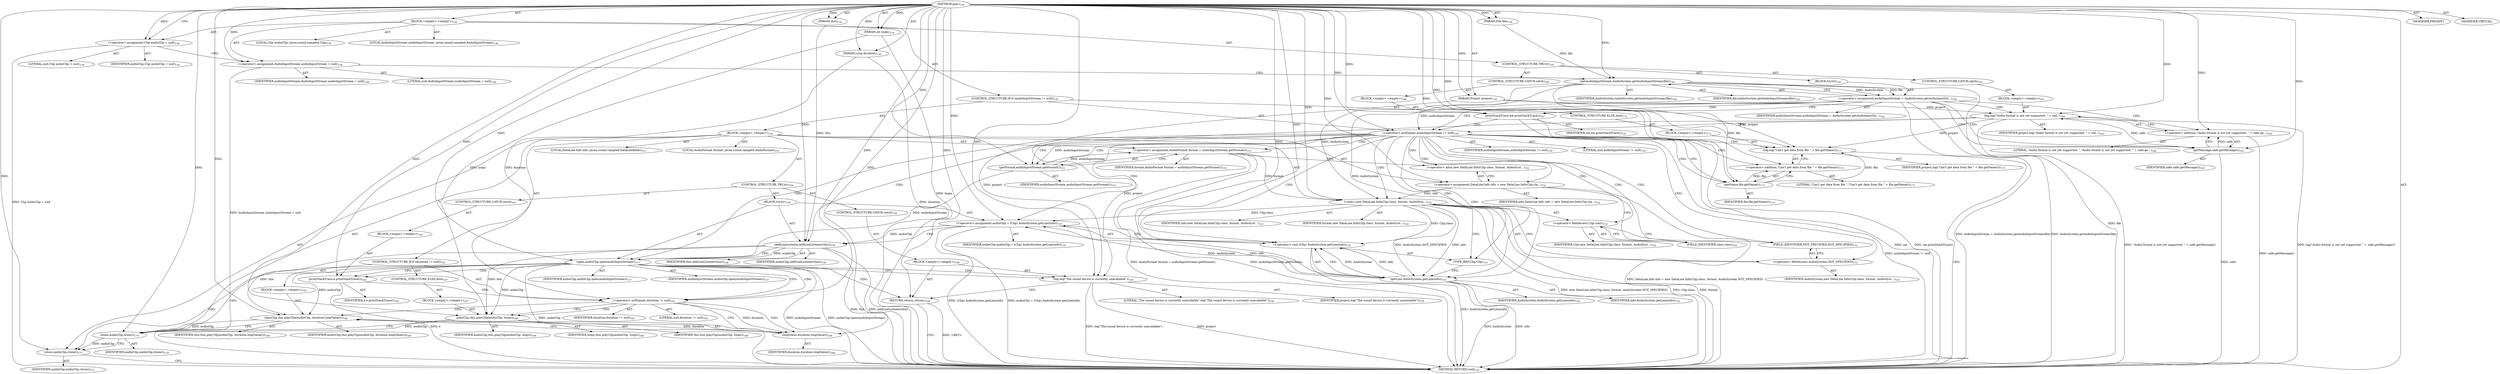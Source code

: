 digraph "play" {  
"111669149699" [label = <(METHOD,play)<SUB>134</SUB>> ]
"115964116994" [label = <(PARAM,this)<SUB>134</SUB>> ]
"115964117003" [label = <(PARAM,Project project)<SUB>134</SUB>> ]
"115964117004" [label = <(PARAM,File file)<SUB>134</SUB>> ]
"115964117005" [label = <(PARAM,int loops)<SUB>134</SUB>> ]
"115964117006" [label = <(PARAM,Long duration)<SUB>134</SUB>> ]
"25769803779" [label = <(BLOCK,&lt;empty&gt;,&lt;empty&gt;)<SUB>134</SUB>> ]
"94489280512" [label = <(LOCAL,Clip audioClip: javax.sound.sampled.Clip)<SUB>136</SUB>> ]
"30064771096" [label = <(&lt;operator&gt;.assignment,Clip audioClip = null)<SUB>136</SUB>> ]
"68719476759" [label = <(IDENTIFIER,audioClip,Clip audioClip = null)<SUB>136</SUB>> ]
"90194313222" [label = <(LITERAL,null,Clip audioClip = null)<SUB>136</SUB>> ]
"94489280513" [label = <(LOCAL,AudioInputStream audioInputStream: javax.sound.sampled.AudioInputStream)<SUB>138</SUB>> ]
"30064771097" [label = <(&lt;operator&gt;.assignment,AudioInputStream audioInputStream = null)<SUB>138</SUB>> ]
"68719476760" [label = <(IDENTIFIER,audioInputStream,AudioInputStream audioInputStream = null)<SUB>138</SUB>> ]
"90194313223" [label = <(LITERAL,null,AudioInputStream audioInputStream = null)<SUB>138</SUB>> ]
"47244640256" [label = <(CONTROL_STRUCTURE,TRY,try)<SUB>141</SUB>> ]
"25769803780" [label = <(BLOCK,try,try)<SUB>141</SUB>> ]
"30064771098" [label = <(&lt;operator&gt;.assignment,audioInputStream = AudioSystem.getAudioInputStr...)<SUB>142</SUB>> ]
"68719476761" [label = <(IDENTIFIER,audioInputStream,audioInputStream = AudioSystem.getAudioInputStr...)<SUB>142</SUB>> ]
"30064771099" [label = <(getAudioInputStream,AudioSystem.getAudioInputStream(file))<SUB>142</SUB>> ]
"68719476762" [label = <(IDENTIFIER,AudioSystem,AudioSystem.getAudioInputStream(file))<SUB>142</SUB>> ]
"68719476763" [label = <(IDENTIFIER,file,AudioSystem.getAudioInputStream(file))<SUB>142</SUB>> ]
"47244640257" [label = <(CONTROL_STRUCTURE,CATCH,catch)<SUB>143</SUB>> ]
"25769803781" [label = <(BLOCK,&lt;empty&gt;,&lt;empty&gt;)<SUB>143</SUB>> ]
"30064771100" [label = <(log,log(&quot;Audio format is not yet supported: &quot; + uaf...)<SUB>144</SUB>> ]
"68719476764" [label = <(IDENTIFIER,project,log(&quot;Audio format is not yet supported: &quot; + uaf...)<SUB>144</SUB>> ]
"30064771101" [label = <(&lt;operator&gt;.addition,&quot;Audio format is not yet supported: &quot; + uafe.ge...)<SUB>144</SUB>> ]
"90194313224" [label = <(LITERAL,&quot;Audio format is not yet supported: &quot;,&quot;Audio format is not yet supported: &quot; + uafe.ge...)<SUB>144</SUB>> ]
"30064771102" [label = <(getMessage,uafe.getMessage())<SUB>145</SUB>> ]
"68719476765" [label = <(IDENTIFIER,uafe,uafe.getMessage())<SUB>145</SUB>> ]
"47244640258" [label = <(CONTROL_STRUCTURE,CATCH,catch)<SUB>146</SUB>> ]
"25769803782" [label = <(BLOCK,&lt;empty&gt;,&lt;empty&gt;)<SUB>146</SUB>> ]
"30064771103" [label = <(printStackTrace,ioe.printStackTrace())<SUB>147</SUB>> ]
"68719476766" [label = <(IDENTIFIER,ioe,ioe.printStackTrace())<SUB>147</SUB>> ]
"47244640259" [label = <(CONTROL_STRUCTURE,IF,if (audioInputStream != null))<SUB>150</SUB>> ]
"30064771104" [label = <(&lt;operator&gt;.notEquals,audioInputStream != null)<SUB>150</SUB>> ]
"68719476767" [label = <(IDENTIFIER,audioInputStream,audioInputStream != null)<SUB>150</SUB>> ]
"90194313225" [label = <(LITERAL,null,audioInputStream != null)<SUB>150</SUB>> ]
"25769803783" [label = <(BLOCK,&lt;empty&gt;,&lt;empty&gt;)<SUB>150</SUB>> ]
"94489280514" [label = <(LOCAL,AudioFormat format: javax.sound.sampled.AudioFormat)<SUB>151</SUB>> ]
"30064771105" [label = <(&lt;operator&gt;.assignment,AudioFormat format = audioInputStream.getFormat())<SUB>151</SUB>> ]
"68719476768" [label = <(IDENTIFIER,format,AudioFormat format = audioInputStream.getFormat())<SUB>151</SUB>> ]
"30064771106" [label = <(getFormat,audioInputStream.getFormat())<SUB>151</SUB>> ]
"68719476769" [label = <(IDENTIFIER,audioInputStream,audioInputStream.getFormat())<SUB>151</SUB>> ]
"94489280515" [label = <(LOCAL,DataLine.Info info: javax.sound.sampled.DataLine$Info)<SUB>152</SUB>> ]
"30064771107" [label = <(&lt;operator&gt;.assignment,DataLine.Info info = new DataLine.Info(Clip.cla...)<SUB>152</SUB>> ]
"68719476770" [label = <(IDENTIFIER,info,DataLine.Info info = new DataLine.Info(Clip.cla...)<SUB>152</SUB>> ]
"30064771108" [label = <(&lt;operator&gt;.alloc,new DataLine.Info(Clip.class, format, AudioSyst...)<SUB>152</SUB>> ]
"30064771109" [label = <(&lt;init&gt;,new DataLine.Info(Clip.class, format, AudioSyst...)<SUB>152</SUB>> ]
"68719476771" [label = <(IDENTIFIER,info,new DataLine.Info(Clip.class, format, AudioSyst...)<SUB>152</SUB>> ]
"30064771110" [label = <(&lt;operator&gt;.fieldAccess,Clip.class)<SUB>152</SUB>> ]
"68719476772" [label = <(IDENTIFIER,Clip,new DataLine.Info(Clip.class, format, AudioSyst...)<SUB>152</SUB>> ]
"55834574860" [label = <(FIELD_IDENTIFIER,class,class)<SUB>152</SUB>> ]
"68719476773" [label = <(IDENTIFIER,format,new DataLine.Info(Clip.class, format, AudioSyst...)<SUB>152</SUB>> ]
"30064771111" [label = <(&lt;operator&gt;.fieldAccess,AudioSystem.NOT_SPECIFIED)<SUB>153</SUB>> ]
"68719476774" [label = <(IDENTIFIER,AudioSystem,new DataLine.Info(Clip.class, format, AudioSyst...)<SUB>153</SUB>> ]
"55834574861" [label = <(FIELD_IDENTIFIER,NOT_SPECIFIED,NOT_SPECIFIED)<SUB>153</SUB>> ]
"47244640260" [label = <(CONTROL_STRUCTURE,TRY,try)<SUB>154</SUB>> ]
"25769803784" [label = <(BLOCK,try,try)<SUB>154</SUB>> ]
"30064771112" [label = <(&lt;operator&gt;.assignment,audioClip = (Clip) AudioSystem.getLine(info))<SUB>155</SUB>> ]
"68719476775" [label = <(IDENTIFIER,audioClip,audioClip = (Clip) AudioSystem.getLine(info))<SUB>155</SUB>> ]
"30064771113" [label = <(&lt;operator&gt;.cast,(Clip) AudioSystem.getLine(info))<SUB>155</SUB>> ]
"180388626432" [label = <(TYPE_REF,Clip,Clip)<SUB>155</SUB>> ]
"30064771114" [label = <(getLine,AudioSystem.getLine(info))<SUB>155</SUB>> ]
"68719476776" [label = <(IDENTIFIER,AudioSystem,AudioSystem.getLine(info))<SUB>155</SUB>> ]
"68719476777" [label = <(IDENTIFIER,info,AudioSystem.getLine(info))<SUB>155</SUB>> ]
"30064771115" [label = <(addLineListener,addLineListener(this))<SUB>156</SUB>> ]
"68719476778" [label = <(IDENTIFIER,audioClip,addLineListener(this))<SUB>156</SUB>> ]
"68719476742" [label = <(IDENTIFIER,this,addLineListener(this))<SUB>156</SUB>> ]
"30064771116" [label = <(open,audioClip.open(audioInputStream))<SUB>157</SUB>> ]
"68719476779" [label = <(IDENTIFIER,audioClip,audioClip.open(audioInputStream))<SUB>157</SUB>> ]
"68719476780" [label = <(IDENTIFIER,audioInputStream,audioClip.open(audioInputStream))<SUB>157</SUB>> ]
"47244640261" [label = <(CONTROL_STRUCTURE,CATCH,catch)<SUB>158</SUB>> ]
"25769803785" [label = <(BLOCK,&lt;empty&gt;,&lt;empty&gt;)<SUB>158</SUB>> ]
"30064771117" [label = <(log,log(&quot;The sound device is currently unavailable&quot;))<SUB>159</SUB>> ]
"68719476781" [label = <(IDENTIFIER,project,log(&quot;The sound device is currently unavailable&quot;))<SUB>159</SUB>> ]
"90194313226" [label = <(LITERAL,&quot;The sound device is currently unavailable&quot;,log(&quot;The sound device is currently unavailable&quot;))<SUB>159</SUB>> ]
"146028888064" [label = <(RETURN,return;,return;)<SUB>160</SUB>> ]
"47244640262" [label = <(CONTROL_STRUCTURE,CATCH,catch)<SUB>161</SUB>> ]
"25769803786" [label = <(BLOCK,&lt;empty&gt;,&lt;empty&gt;)<SUB>161</SUB>> ]
"30064771118" [label = <(printStackTrace,e.printStackTrace())<SUB>162</SUB>> ]
"68719476782" [label = <(IDENTIFIER,e,e.printStackTrace())<SUB>162</SUB>> ]
"47244640263" [label = <(CONTROL_STRUCTURE,IF,if (duration != null))<SUB>165</SUB>> ]
"30064771119" [label = <(&lt;operator&gt;.notEquals,duration != null)<SUB>165</SUB>> ]
"68719476783" [label = <(IDENTIFIER,duration,duration != null)<SUB>165</SUB>> ]
"90194313227" [label = <(LITERAL,null,duration != null)<SUB>165</SUB>> ]
"25769803787" [label = <(BLOCK,&lt;empty&gt;,&lt;empty&gt;)<SUB>165</SUB>> ]
"30064771120" [label = <(playClip,this.playClip(audioClip, duration.longValue()))<SUB>166</SUB>> ]
"68719476743" [label = <(IDENTIFIER,this,this.playClip(audioClip, duration.longValue()))<SUB>166</SUB>> ]
"68719476784" [label = <(IDENTIFIER,audioClip,this.playClip(audioClip, duration.longValue()))<SUB>166</SUB>> ]
"30064771121" [label = <(longValue,duration.longValue())<SUB>166</SUB>> ]
"68719476785" [label = <(IDENTIFIER,duration,duration.longValue())<SUB>166</SUB>> ]
"47244640264" [label = <(CONTROL_STRUCTURE,ELSE,else)<SUB>167</SUB>> ]
"25769803788" [label = <(BLOCK,&lt;empty&gt;,&lt;empty&gt;)<SUB>167</SUB>> ]
"30064771122" [label = <(playClip,this.playClip(audioClip, loops))<SUB>168</SUB>> ]
"68719476744" [label = <(IDENTIFIER,this,this.playClip(audioClip, loops))<SUB>168</SUB>> ]
"68719476786" [label = <(IDENTIFIER,audioClip,this.playClip(audioClip, loops))<SUB>168</SUB>> ]
"68719476787" [label = <(IDENTIFIER,loops,this.playClip(audioClip, loops))<SUB>168</SUB>> ]
"30064771123" [label = <(drain,audioClip.drain())<SUB>170</SUB>> ]
"68719476788" [label = <(IDENTIFIER,audioClip,audioClip.drain())<SUB>170</SUB>> ]
"30064771124" [label = <(close,audioClip.close())<SUB>171</SUB>> ]
"68719476789" [label = <(IDENTIFIER,audioClip,audioClip.close())<SUB>171</SUB>> ]
"47244640265" [label = <(CONTROL_STRUCTURE,ELSE,else)<SUB>172</SUB>> ]
"25769803789" [label = <(BLOCK,&lt;empty&gt;,&lt;empty&gt;)<SUB>172</SUB>> ]
"30064771125" [label = <(log,log(&quot;Can't get data from file &quot; + file.getName()))<SUB>173</SUB>> ]
"68719476790" [label = <(IDENTIFIER,project,log(&quot;Can't get data from file &quot; + file.getName()))<SUB>173</SUB>> ]
"30064771126" [label = <(&lt;operator&gt;.addition,&quot;Can't get data from file &quot; + file.getName())<SUB>173</SUB>> ]
"90194313228" [label = <(LITERAL,&quot;Can't get data from file &quot;,&quot;Can't get data from file &quot; + file.getName())<SUB>173</SUB>> ]
"30064771127" [label = <(getName,file.getName())<SUB>173</SUB>> ]
"68719476791" [label = <(IDENTIFIER,file,file.getName())<SUB>173</SUB>> ]
"133143986188" [label = <(MODIFIER,PRIVATE)> ]
"133143986189" [label = <(MODIFIER,VIRTUAL)> ]
"128849018883" [label = <(METHOD_RETURN,void)<SUB>134</SUB>> ]
  "111669149699" -> "115964116994"  [ label = "AST: "] 
  "111669149699" -> "115964117003"  [ label = "AST: "] 
  "111669149699" -> "115964117004"  [ label = "AST: "] 
  "111669149699" -> "115964117005"  [ label = "AST: "] 
  "111669149699" -> "115964117006"  [ label = "AST: "] 
  "111669149699" -> "25769803779"  [ label = "AST: "] 
  "111669149699" -> "133143986188"  [ label = "AST: "] 
  "111669149699" -> "133143986189"  [ label = "AST: "] 
  "111669149699" -> "128849018883"  [ label = "AST: "] 
  "25769803779" -> "94489280512"  [ label = "AST: "] 
  "25769803779" -> "30064771096"  [ label = "AST: "] 
  "25769803779" -> "94489280513"  [ label = "AST: "] 
  "25769803779" -> "30064771097"  [ label = "AST: "] 
  "25769803779" -> "47244640256"  [ label = "AST: "] 
  "25769803779" -> "47244640259"  [ label = "AST: "] 
  "30064771096" -> "68719476759"  [ label = "AST: "] 
  "30064771096" -> "90194313222"  [ label = "AST: "] 
  "30064771097" -> "68719476760"  [ label = "AST: "] 
  "30064771097" -> "90194313223"  [ label = "AST: "] 
  "47244640256" -> "25769803780"  [ label = "AST: "] 
  "47244640256" -> "47244640257"  [ label = "AST: "] 
  "47244640256" -> "47244640258"  [ label = "AST: "] 
  "25769803780" -> "30064771098"  [ label = "AST: "] 
  "30064771098" -> "68719476761"  [ label = "AST: "] 
  "30064771098" -> "30064771099"  [ label = "AST: "] 
  "30064771099" -> "68719476762"  [ label = "AST: "] 
  "30064771099" -> "68719476763"  [ label = "AST: "] 
  "47244640257" -> "25769803781"  [ label = "AST: "] 
  "25769803781" -> "30064771100"  [ label = "AST: "] 
  "30064771100" -> "68719476764"  [ label = "AST: "] 
  "30064771100" -> "30064771101"  [ label = "AST: "] 
  "30064771101" -> "90194313224"  [ label = "AST: "] 
  "30064771101" -> "30064771102"  [ label = "AST: "] 
  "30064771102" -> "68719476765"  [ label = "AST: "] 
  "47244640258" -> "25769803782"  [ label = "AST: "] 
  "25769803782" -> "30064771103"  [ label = "AST: "] 
  "30064771103" -> "68719476766"  [ label = "AST: "] 
  "47244640259" -> "30064771104"  [ label = "AST: "] 
  "47244640259" -> "25769803783"  [ label = "AST: "] 
  "47244640259" -> "47244640265"  [ label = "AST: "] 
  "30064771104" -> "68719476767"  [ label = "AST: "] 
  "30064771104" -> "90194313225"  [ label = "AST: "] 
  "25769803783" -> "94489280514"  [ label = "AST: "] 
  "25769803783" -> "30064771105"  [ label = "AST: "] 
  "25769803783" -> "94489280515"  [ label = "AST: "] 
  "25769803783" -> "30064771107"  [ label = "AST: "] 
  "25769803783" -> "30064771109"  [ label = "AST: "] 
  "25769803783" -> "47244640260"  [ label = "AST: "] 
  "25769803783" -> "47244640263"  [ label = "AST: "] 
  "25769803783" -> "30064771123"  [ label = "AST: "] 
  "25769803783" -> "30064771124"  [ label = "AST: "] 
  "30064771105" -> "68719476768"  [ label = "AST: "] 
  "30064771105" -> "30064771106"  [ label = "AST: "] 
  "30064771106" -> "68719476769"  [ label = "AST: "] 
  "30064771107" -> "68719476770"  [ label = "AST: "] 
  "30064771107" -> "30064771108"  [ label = "AST: "] 
  "30064771109" -> "68719476771"  [ label = "AST: "] 
  "30064771109" -> "30064771110"  [ label = "AST: "] 
  "30064771109" -> "68719476773"  [ label = "AST: "] 
  "30064771109" -> "30064771111"  [ label = "AST: "] 
  "30064771110" -> "68719476772"  [ label = "AST: "] 
  "30064771110" -> "55834574860"  [ label = "AST: "] 
  "30064771111" -> "68719476774"  [ label = "AST: "] 
  "30064771111" -> "55834574861"  [ label = "AST: "] 
  "47244640260" -> "25769803784"  [ label = "AST: "] 
  "47244640260" -> "47244640261"  [ label = "AST: "] 
  "47244640260" -> "47244640262"  [ label = "AST: "] 
  "25769803784" -> "30064771112"  [ label = "AST: "] 
  "25769803784" -> "30064771115"  [ label = "AST: "] 
  "25769803784" -> "30064771116"  [ label = "AST: "] 
  "30064771112" -> "68719476775"  [ label = "AST: "] 
  "30064771112" -> "30064771113"  [ label = "AST: "] 
  "30064771113" -> "180388626432"  [ label = "AST: "] 
  "30064771113" -> "30064771114"  [ label = "AST: "] 
  "30064771114" -> "68719476776"  [ label = "AST: "] 
  "30064771114" -> "68719476777"  [ label = "AST: "] 
  "30064771115" -> "68719476778"  [ label = "AST: "] 
  "30064771115" -> "68719476742"  [ label = "AST: "] 
  "30064771116" -> "68719476779"  [ label = "AST: "] 
  "30064771116" -> "68719476780"  [ label = "AST: "] 
  "47244640261" -> "25769803785"  [ label = "AST: "] 
  "25769803785" -> "30064771117"  [ label = "AST: "] 
  "25769803785" -> "146028888064"  [ label = "AST: "] 
  "30064771117" -> "68719476781"  [ label = "AST: "] 
  "30064771117" -> "90194313226"  [ label = "AST: "] 
  "47244640262" -> "25769803786"  [ label = "AST: "] 
  "25769803786" -> "30064771118"  [ label = "AST: "] 
  "30064771118" -> "68719476782"  [ label = "AST: "] 
  "47244640263" -> "30064771119"  [ label = "AST: "] 
  "47244640263" -> "25769803787"  [ label = "AST: "] 
  "47244640263" -> "47244640264"  [ label = "AST: "] 
  "30064771119" -> "68719476783"  [ label = "AST: "] 
  "30064771119" -> "90194313227"  [ label = "AST: "] 
  "25769803787" -> "30064771120"  [ label = "AST: "] 
  "30064771120" -> "68719476743"  [ label = "AST: "] 
  "30064771120" -> "68719476784"  [ label = "AST: "] 
  "30064771120" -> "30064771121"  [ label = "AST: "] 
  "30064771121" -> "68719476785"  [ label = "AST: "] 
  "47244640264" -> "25769803788"  [ label = "AST: "] 
  "25769803788" -> "30064771122"  [ label = "AST: "] 
  "30064771122" -> "68719476744"  [ label = "AST: "] 
  "30064771122" -> "68719476786"  [ label = "AST: "] 
  "30064771122" -> "68719476787"  [ label = "AST: "] 
  "30064771123" -> "68719476788"  [ label = "AST: "] 
  "30064771124" -> "68719476789"  [ label = "AST: "] 
  "47244640265" -> "25769803789"  [ label = "AST: "] 
  "25769803789" -> "30064771125"  [ label = "AST: "] 
  "30064771125" -> "68719476790"  [ label = "AST: "] 
  "30064771125" -> "30064771126"  [ label = "AST: "] 
  "30064771126" -> "90194313228"  [ label = "AST: "] 
  "30064771126" -> "30064771127"  [ label = "AST: "] 
  "30064771127" -> "68719476791"  [ label = "AST: "] 
  "30064771096" -> "30064771097"  [ label = "CFG: "] 
  "30064771097" -> "30064771099"  [ label = "CFG: "] 
  "30064771104" -> "30064771106"  [ label = "CFG: "] 
  "30064771104" -> "30064771127"  [ label = "CFG: "] 
  "30064771098" -> "30064771102"  [ label = "CFG: "] 
  "30064771098" -> "30064771103"  [ label = "CFG: "] 
  "30064771098" -> "30064771104"  [ label = "CFG: "] 
  "30064771105" -> "30064771108"  [ label = "CFG: "] 
  "30064771107" -> "55834574860"  [ label = "CFG: "] 
  "30064771109" -> "180388626432"  [ label = "CFG: "] 
  "30064771123" -> "30064771124"  [ label = "CFG: "] 
  "30064771124" -> "128849018883"  [ label = "CFG: "] 
  "30064771099" -> "30064771098"  [ label = "CFG: "] 
  "30064771100" -> "30064771104"  [ label = "CFG: "] 
  "30064771103" -> "30064771104"  [ label = "CFG: "] 
  "30064771106" -> "30064771105"  [ label = "CFG: "] 
  "30064771108" -> "30064771107"  [ label = "CFG: "] 
  "30064771110" -> "55834574861"  [ label = "CFG: "] 
  "30064771111" -> "30064771109"  [ label = "CFG: "] 
  "30064771119" -> "30064771121"  [ label = "CFG: "] 
  "30064771119" -> "30064771122"  [ label = "CFG: "] 
  "30064771125" -> "128849018883"  [ label = "CFG: "] 
  "30064771101" -> "30064771100"  [ label = "CFG: "] 
  "55834574860" -> "30064771110"  [ label = "CFG: "] 
  "55834574861" -> "30064771111"  [ label = "CFG: "] 
  "30064771112" -> "30064771115"  [ label = "CFG: "] 
  "30064771115" -> "30064771116"  [ label = "CFG: "] 
  "30064771116" -> "30064771117"  [ label = "CFG: "] 
  "30064771116" -> "30064771118"  [ label = "CFG: "] 
  "30064771116" -> "30064771119"  [ label = "CFG: "] 
  "30064771120" -> "30064771123"  [ label = "CFG: "] 
  "30064771126" -> "30064771125"  [ label = "CFG: "] 
  "30064771102" -> "30064771101"  [ label = "CFG: "] 
  "30064771113" -> "30064771112"  [ label = "CFG: "] 
  "30064771117" -> "146028888064"  [ label = "CFG: "] 
  "146028888064" -> "128849018883"  [ label = "CFG: "] 
  "30064771118" -> "30064771119"  [ label = "CFG: "] 
  "30064771121" -> "30064771120"  [ label = "CFG: "] 
  "30064771122" -> "30064771123"  [ label = "CFG: "] 
  "30064771127" -> "30064771126"  [ label = "CFG: "] 
  "180388626432" -> "30064771114"  [ label = "CFG: "] 
  "30064771114" -> "30064771113"  [ label = "CFG: "] 
  "111669149699" -> "30064771096"  [ label = "CFG: "] 
  "146028888064" -> "128849018883"  [ label = "DDG: &lt;RET&gt;"] 
  "115964117005" -> "128849018883"  [ label = "DDG: loops"] 
  "115964117006" -> "128849018883"  [ label = "DDG: duration"] 
  "30064771096" -> "128849018883"  [ label = "DDG: Clip audioClip = null"] 
  "30064771097" -> "128849018883"  [ label = "DDG: AudioInputStream audioInputStream = null"] 
  "30064771099" -> "128849018883"  [ label = "DDG: file"] 
  "30064771098" -> "128849018883"  [ label = "DDG: AudioSystem.getAudioInputStream(file)"] 
  "30064771098" -> "128849018883"  [ label = "DDG: audioInputStream = AudioSystem.getAudioInputStream(file)"] 
  "30064771103" -> "128849018883"  [ label = "DDG: ioe.printStackTrace()"] 
  "30064771101" -> "128849018883"  [ label = "DDG: uafe.getMessage()"] 
  "30064771100" -> "128849018883"  [ label = "DDG: &quot;Audio format is not yet supported: &quot; + uafe.getMessage()"] 
  "30064771100" -> "128849018883"  [ label = "DDG: log(&quot;Audio format is not yet supported: &quot; + uafe.getMessage())"] 
  "30064771104" -> "128849018883"  [ label = "DDG: audioInputStream != null"] 
  "30064771105" -> "128849018883"  [ label = "DDG: audioInputStream.getFormat()"] 
  "30064771105" -> "128849018883"  [ label = "DDG: AudioFormat format = audioInputStream.getFormat()"] 
  "30064771107" -> "128849018883"  [ label = "DDG: DataLine.Info info = new DataLine.Info(Clip.class, format, AudioSystem.NOT_SPECIFIED)"] 
  "30064771109" -> "128849018883"  [ label = "DDG: Clip.class"] 
  "30064771109" -> "128849018883"  [ label = "DDG: format"] 
  "30064771109" -> "128849018883"  [ label = "DDG: new DataLine.Info(Clip.class, format, AudioSystem.NOT_SPECIFIED)"] 
  "30064771114" -> "128849018883"  [ label = "DDG: AudioSystem"] 
  "30064771114" -> "128849018883"  [ label = "DDG: info"] 
  "30064771113" -> "128849018883"  [ label = "DDG: AudioSystem.getLine(info)"] 
  "30064771112" -> "128849018883"  [ label = "DDG: (Clip) AudioSystem.getLine(info)"] 
  "30064771112" -> "128849018883"  [ label = "DDG: audioClip = (Clip) AudioSystem.getLine(info)"] 
  "30064771115" -> "128849018883"  [ label = "DDG: this"] 
  "30064771115" -> "128849018883"  [ label = "DDG: addLineListener(this)"] 
  "30064771116" -> "128849018883"  [ label = "DDG: audioClip"] 
  "30064771116" -> "128849018883"  [ label = "DDG: audioInputStream"] 
  "30064771116" -> "128849018883"  [ label = "DDG: audioClip.open(audioInputStream)"] 
  "30064771117" -> "128849018883"  [ label = "DDG: project"] 
  "30064771117" -> "128849018883"  [ label = "DDG: log(&quot;The sound device is currently unavailable&quot;)"] 
  "30064771118" -> "128849018883"  [ label = "DDG: e"] 
  "30064771103" -> "128849018883"  [ label = "DDG: ioe"] 
  "30064771102" -> "128849018883"  [ label = "DDG: uafe"] 
  "111669149699" -> "115964116994"  [ label = "DDG: "] 
  "111669149699" -> "115964117003"  [ label = "DDG: "] 
  "111669149699" -> "115964117004"  [ label = "DDG: "] 
  "111669149699" -> "115964117005"  [ label = "DDG: "] 
  "111669149699" -> "115964117006"  [ label = "DDG: "] 
  "111669149699" -> "30064771096"  [ label = "DDG: "] 
  "111669149699" -> "30064771097"  [ label = "DDG: "] 
  "30064771099" -> "30064771098"  [ label = "DDG: AudioSystem"] 
  "30064771099" -> "30064771098"  [ label = "DDG: file"] 
  "30064771098" -> "30064771104"  [ label = "DDG: audioInputStream"] 
  "111669149699" -> "30064771104"  [ label = "DDG: "] 
  "30064771106" -> "30064771105"  [ label = "DDG: audioInputStream"] 
  "111669149699" -> "30064771107"  [ label = "DDG: "] 
  "30064771107" -> "30064771109"  [ label = "DDG: info"] 
  "111669149699" -> "30064771109"  [ label = "DDG: "] 
  "30064771105" -> "30064771109"  [ label = "DDG: format"] 
  "30064771099" -> "30064771109"  [ label = "DDG: AudioSystem"] 
  "30064771122" -> "30064771123"  [ label = "DDG: audioClip"] 
  "30064771120" -> "30064771123"  [ label = "DDG: audioClip"] 
  "111669149699" -> "30064771123"  [ label = "DDG: "] 
  "30064771123" -> "30064771124"  [ label = "DDG: audioClip"] 
  "111669149699" -> "30064771124"  [ label = "DDG: "] 
  "111669149699" -> "30064771099"  [ label = "DDG: "] 
  "115964117004" -> "30064771099"  [ label = "DDG: file"] 
  "115964117003" -> "30064771100"  [ label = "DDG: project"] 
  "111669149699" -> "30064771100"  [ label = "DDG: "] 
  "30064771102" -> "30064771100"  [ label = "DDG: uafe"] 
  "111669149699" -> "30064771103"  [ label = "DDG: "] 
  "30064771104" -> "30064771106"  [ label = "DDG: audioInputStream"] 
  "111669149699" -> "30064771106"  [ label = "DDG: "] 
  "30064771109" -> "30064771112"  [ label = "DDG: Clip.class"] 
  "111669149699" -> "30064771112"  [ label = "DDG: "] 
  "30064771114" -> "30064771112"  [ label = "DDG: AudioSystem"] 
  "30064771114" -> "30064771112"  [ label = "DDG: info"] 
  "115964117006" -> "30064771119"  [ label = "DDG: duration"] 
  "111669149699" -> "30064771119"  [ label = "DDG: "] 
  "115964117003" -> "30064771125"  [ label = "DDG: project"] 
  "30064771100" -> "30064771125"  [ label = "DDG: project"] 
  "111669149699" -> "30064771125"  [ label = "DDG: "] 
  "30064771127" -> "30064771125"  [ label = "DDG: file"] 
  "111669149699" -> "30064771101"  [ label = "DDG: "] 
  "30064771102" -> "30064771101"  [ label = "DDG: uafe"] 
  "30064771112" -> "30064771115"  [ label = "DDG: audioClip"] 
  "111669149699" -> "30064771115"  [ label = "DDG: "] 
  "115964116994" -> "30064771115"  [ label = "DDG: this"] 
  "30064771115" -> "30064771116"  [ label = "DDG: audioClip"] 
  "111669149699" -> "30064771116"  [ label = "DDG: "] 
  "30064771106" -> "30064771116"  [ label = "DDG: audioInputStream"] 
  "111669149699" -> "146028888064"  [ label = "DDG: "] 
  "30064771115" -> "30064771120"  [ label = "DDG: this"] 
  "111669149699" -> "30064771120"  [ label = "DDG: "] 
  "30064771116" -> "30064771120"  [ label = "DDG: audioClip"] 
  "30064771121" -> "30064771120"  [ label = "DDG: duration"] 
  "111669149699" -> "30064771126"  [ label = "DDG: "] 
  "30064771127" -> "30064771126"  [ label = "DDG: file"] 
  "111669149699" -> "30064771102"  [ label = "DDG: "] 
  "30064771109" -> "30064771113"  [ label = "DDG: Clip.class"] 
  "111669149699" -> "30064771113"  [ label = "DDG: "] 
  "30064771114" -> "30064771113"  [ label = "DDG: AudioSystem"] 
  "30064771114" -> "30064771113"  [ label = "DDG: info"] 
  "115964117003" -> "30064771117"  [ label = "DDG: project"] 
  "30064771100" -> "30064771117"  [ label = "DDG: project"] 
  "111669149699" -> "30064771117"  [ label = "DDG: "] 
  "111669149699" -> "30064771118"  [ label = "DDG: "] 
  "30064771119" -> "30064771121"  [ label = "DDG: duration"] 
  "111669149699" -> "30064771121"  [ label = "DDG: "] 
  "30064771115" -> "30064771122"  [ label = "DDG: this"] 
  "111669149699" -> "30064771122"  [ label = "DDG: "] 
  "30064771116" -> "30064771122"  [ label = "DDG: audioClip"] 
  "115964117005" -> "30064771122"  [ label = "DDG: loops"] 
  "30064771099" -> "30064771127"  [ label = "DDG: file"] 
  "111669149699" -> "30064771127"  [ label = "DDG: "] 
  "30064771099" -> "30064771114"  [ label = "DDG: AudioSystem"] 
  "30064771109" -> "30064771114"  [ label = "DDG: AudioSystem.NOT_SPECIFIED"] 
  "111669149699" -> "30064771114"  [ label = "DDG: "] 
  "30064771109" -> "30064771114"  [ label = "DDG: info"] 
  "30064771104" -> "30064771111"  [ label = "CDG: "] 
  "30064771104" -> "30064771112"  [ label = "CDG: "] 
  "30064771104" -> "30064771109"  [ label = "CDG: "] 
  "30064771104" -> "30064771110"  [ label = "CDG: "] 
  "30064771104" -> "30064771107"  [ label = "CDG: "] 
  "30064771104" -> "30064771108"  [ label = "CDG: "] 
  "30064771104" -> "30064771105"  [ label = "CDG: "] 
  "30064771104" -> "30064771106"  [ label = "CDG: "] 
  "30064771104" -> "30064771127"  [ label = "CDG: "] 
  "30064771104" -> "30064771125"  [ label = "CDG: "] 
  "30064771104" -> "30064771126"  [ label = "CDG: "] 
  "30064771104" -> "30064771115"  [ label = "CDG: "] 
  "30064771104" -> "30064771116"  [ label = "CDG: "] 
  "30064771104" -> "30064771113"  [ label = "CDG: "] 
  "30064771104" -> "30064771114"  [ label = "CDG: "] 
  "30064771104" -> "55834574861"  [ label = "CDG: "] 
  "30064771104" -> "55834574860"  [ label = "CDG: "] 
  "30064771104" -> "180388626432"  [ label = "CDG: "] 
  "30064771098" -> "30064771103"  [ label = "CDG: "] 
  "30064771098" -> "30064771101"  [ label = "CDG: "] 
  "30064771098" -> "30064771102"  [ label = "CDG: "] 
  "30064771098" -> "30064771100"  [ label = "CDG: "] 
  "30064771119" -> "30064771121"  [ label = "CDG: "] 
  "30064771119" -> "30064771122"  [ label = "CDG: "] 
  "30064771119" -> "30064771120"  [ label = "CDG: "] 
  "30064771116" -> "30064771123"  [ label = "CDG: "] 
  "30064771116" -> "30064771124"  [ label = "CDG: "] 
  "30064771116" -> "30064771119"  [ label = "CDG: "] 
  "30064771116" -> "30064771117"  [ label = "CDG: "] 
  "30064771116" -> "30064771118"  [ label = "CDG: "] 
  "30064771116" -> "146028888064"  [ label = "CDG: "] 
}
